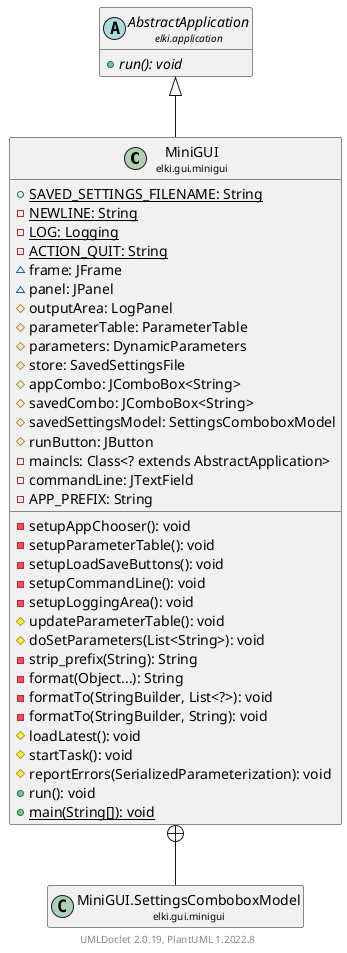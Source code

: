 @startuml
    remove .*\.(Instance|Par|Parameterizer|Factory)$
    set namespaceSeparator none
    hide empty fields
    hide empty methods

    class "<size:14>MiniGUI\n<size:10>elki.gui.minigui" as elki.gui.minigui.MiniGUI [[MiniGUI.html]] {
        {static} +SAVED_SETTINGS_FILENAME: String
        {static} -NEWLINE: String
        {static} -LOG: Logging
        {static} -ACTION_QUIT: String
        ~frame: JFrame
        ~panel: JPanel
        #outputArea: LogPanel
        #parameterTable: ParameterTable
        #parameters: DynamicParameters
        #store: SavedSettingsFile
        #appCombo: JComboBox<String>
        #savedCombo: JComboBox<String>
        #savedSettingsModel: SettingsComboboxModel
        #runButton: JButton
        -maincls: Class<? extends AbstractApplication>
        -commandLine: JTextField
        -APP_PREFIX: String
        -setupAppChooser(): void
        -setupParameterTable(): void
        -setupLoadSaveButtons(): void
        -setupCommandLine(): void
        -setupLoggingArea(): void
        #updateParameterTable(): void
        #doSetParameters(List<String>): void
        -strip_prefix(String): String
        -format(Object...): String
        -formatTo(StringBuilder, List<?>): void
        -formatTo(StringBuilder, String): void
        #loadLatest(): void
        #startTask(): void
        #reportErrors(SerializedParameterization): void
        +run(): void
        {static} +main(String[]): void
    }

    abstract class "<size:14>AbstractApplication\n<size:10>elki.application" as elki.application.AbstractApplication [[../../application/AbstractApplication.html]] {
        {abstract} +run(): void
    }
    class "<size:14>MiniGUI.SettingsComboboxModel\n<size:10>elki.gui.minigui" as elki.gui.minigui.MiniGUI.SettingsComboboxModel [[MiniGUI.SettingsComboboxModel.html]]

    elki.application.AbstractApplication <|-- elki.gui.minigui.MiniGUI
    elki.gui.minigui.MiniGUI +-- elki.gui.minigui.MiniGUI.SettingsComboboxModel

    center footer UMLDoclet 2.0.19, PlantUML 1.2022.8
@enduml

